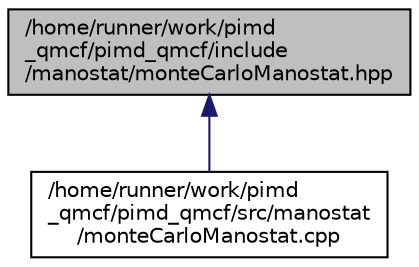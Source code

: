 digraph "/home/runner/work/pimd_qmcf/pimd_qmcf/include/manostat/monteCarloManostat.hpp"
{
 // LATEX_PDF_SIZE
  edge [fontname="Helvetica",fontsize="10",labelfontname="Helvetica",labelfontsize="10"];
  node [fontname="Helvetica",fontsize="10",shape=record];
  Node1 [label="/home/runner/work/pimd\l_qmcf/pimd_qmcf/include\l/manostat/monteCarloManostat.hpp",height=0.2,width=0.4,color="black", fillcolor="grey75", style="filled", fontcolor="black",tooltip=" "];
  Node1 -> Node2 [dir="back",color="midnightblue",fontsize="10",style="solid",fontname="Helvetica"];
  Node2 [label="/home/runner/work/pimd\l_qmcf/pimd_qmcf/src/manostat\l/monteCarloManostat.cpp",height=0.2,width=0.4,color="black", fillcolor="white", style="filled",URL="$monteCarloManostat_8cpp.html",tooltip=" "];
}

